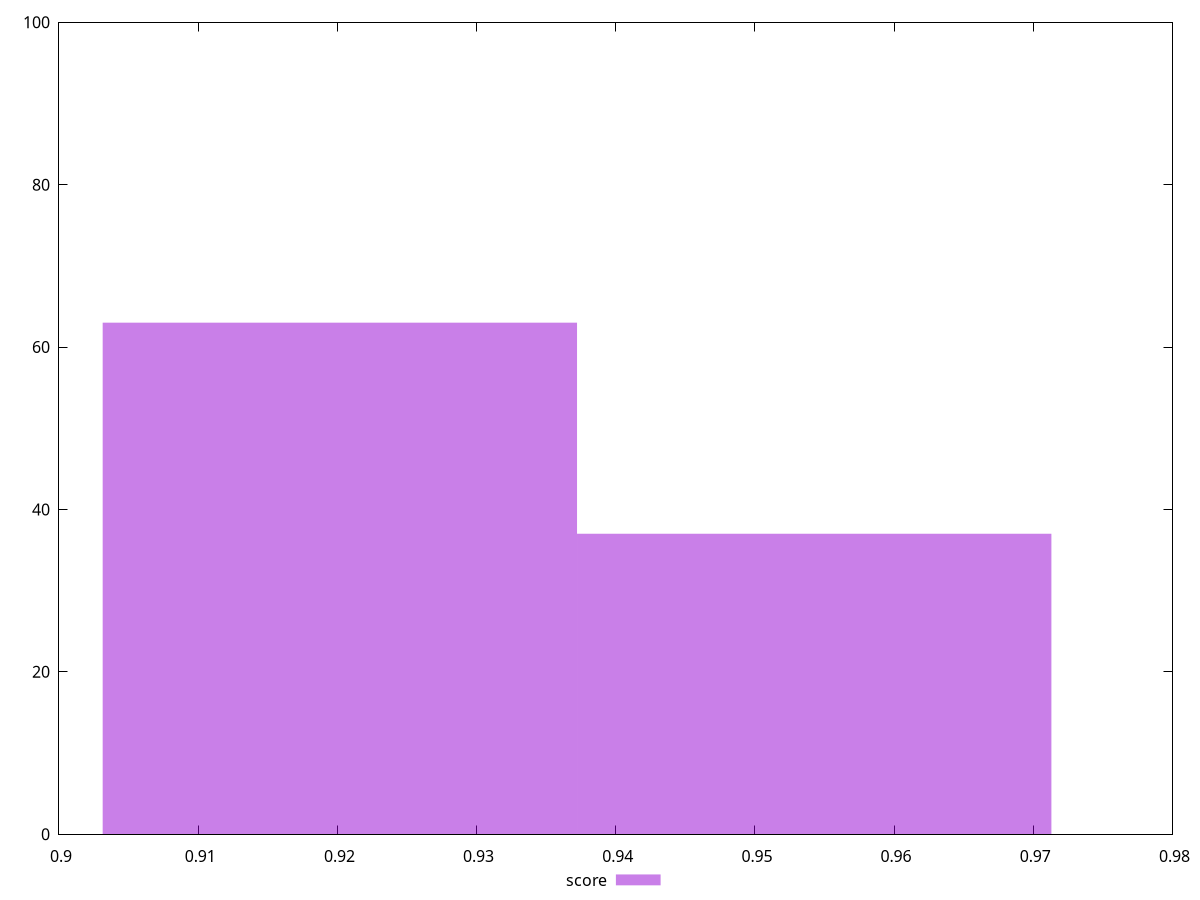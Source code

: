 reset
set terminal svg size 640, 490 enhanced background rgb 'white'
set output "reprap/first-contentful-paint/samples/pages+cached+nointeractive/score/histogram.svg"

$score <<EOF
0.9542588889214734 37
0.9201782143171351 63
EOF

set key outside below
set boxwidth 0.034080674604338335
set yrange [0:100]
set style fill transparent solid 0.5 noborder

plot \
  $score title "score" with boxes, \


reset